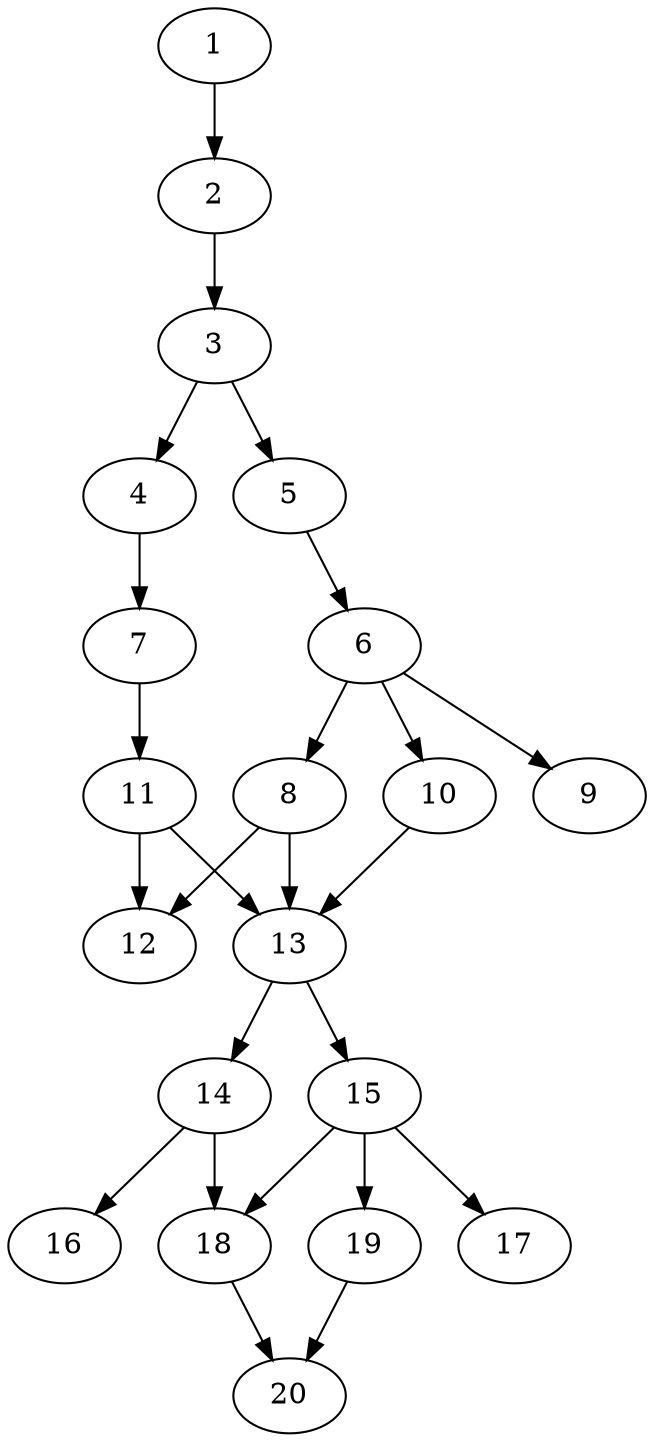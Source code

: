 // DAG automatically generated by daggen at Sat Jul 27 15:35:52 2019
// ./daggen --dot -n 20 --ccr 0.3 --fat 0.4 --regular 0.5 --density 0.6 --mindata 5242880 --maxdata 52428800 
digraph G {
  1 [size="154760533", alpha="0.03", expect_size="46428160"] 
  1 -> 2 [size ="46428160"]
  2 [size="97409707", alpha="0.10", expect_size="29222912"] 
  2 -> 3 [size ="29222912"]
  3 [size="93337600", alpha="0.19", expect_size="28001280"] 
  3 -> 4 [size ="28001280"]
  3 -> 5 [size ="28001280"]
  4 [size="146688000", alpha="0.06", expect_size="44006400"] 
  4 -> 7 [size ="44006400"]
  5 [size="80762880", alpha="0.20", expect_size="24228864"] 
  5 -> 6 [size ="24228864"]
  6 [size="113244160", alpha="0.10", expect_size="33973248"] 
  6 -> 8 [size ="33973248"]
  6 -> 9 [size ="33973248"]
  6 -> 10 [size ="33973248"]
  7 [size="167697067", alpha="0.11", expect_size="50309120"] 
  7 -> 11 [size ="50309120"]
  8 [size="33720320", alpha="0.11", expect_size="10116096"] 
  8 -> 12 [size ="10116096"]
  8 -> 13 [size ="10116096"]
  9 [size="83725653", alpha="0.10", expect_size="25117696"] 
  10 [size="128467627", alpha="0.08", expect_size="38540288"] 
  10 -> 13 [size ="38540288"]
  11 [size="138513067", alpha="0.15", expect_size="41553920"] 
  11 -> 12 [size ="41553920"]
  11 -> 13 [size ="41553920"]
  12 [size="158627840", alpha="0.14", expect_size="47588352"] 
  13 [size="78598827", alpha="0.18", expect_size="23579648"] 
  13 -> 14 [size ="23579648"]
  13 -> 15 [size ="23579648"]
  14 [size="69690027", alpha="0.02", expect_size="20907008"] 
  14 -> 16 [size ="20907008"]
  14 -> 18 [size ="20907008"]
  15 [size="114425173", alpha="0.04", expect_size="34327552"] 
  15 -> 17 [size ="34327552"]
  15 -> 18 [size ="34327552"]
  15 -> 19 [size ="34327552"]
  16 [size="112534187", alpha="0.03", expect_size="33760256"] 
  17 [size="36358827", alpha="0.09", expect_size="10907648"] 
  18 [size="124760747", alpha="0.15", expect_size="37428224"] 
  18 -> 20 [size ="37428224"]
  19 [size="57654613", alpha="0.07", expect_size="17296384"] 
  19 -> 20 [size ="17296384"]
  20 [size="136424107", alpha="0.04", expect_size="40927232"] 
}
